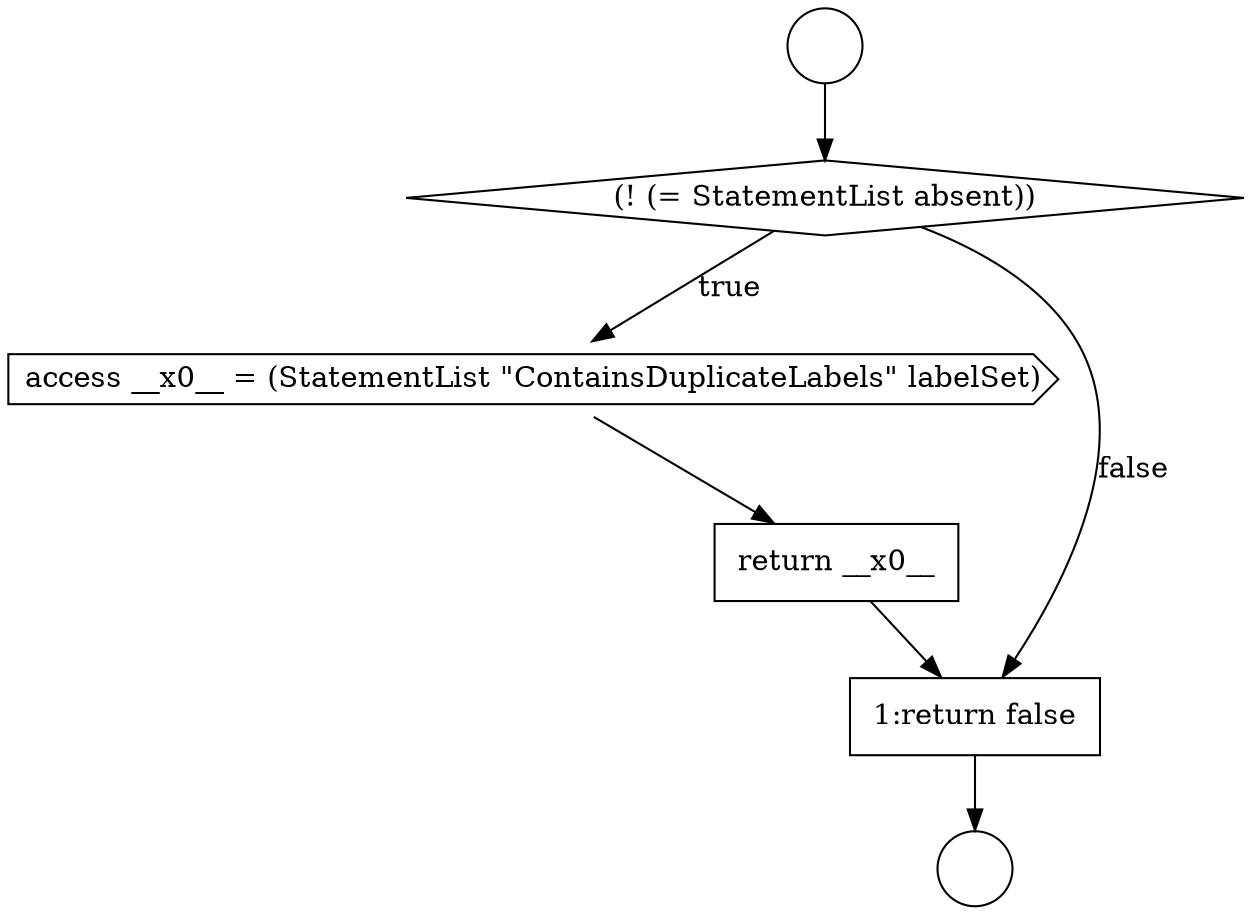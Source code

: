 digraph {
  node6923 [shape=circle label=" " color="black" fillcolor="white" style=filled]
  node6926 [shape=cds, label=<<font color="black">access __x0__ = (StatementList &quot;ContainsDuplicateLabels&quot; labelSet)</font>> color="black" fillcolor="white" style=filled]
  node6927 [shape=none, margin=0, label=<<font color="black">
    <table border="0" cellborder="1" cellspacing="0" cellpadding="10">
      <tr><td align="left">return __x0__</td></tr>
    </table>
  </font>> color="black" fillcolor="white" style=filled]
  node6928 [shape=none, margin=0, label=<<font color="black">
    <table border="0" cellborder="1" cellspacing="0" cellpadding="10">
      <tr><td align="left">1:return false</td></tr>
    </table>
  </font>> color="black" fillcolor="white" style=filled]
  node6924 [shape=circle label=" " color="black" fillcolor="white" style=filled]
  node6925 [shape=diamond, label=<<font color="black">(! (= StatementList absent))</font>> color="black" fillcolor="white" style=filled]
  node6928 -> node6924 [ color="black"]
  node6927 -> node6928 [ color="black"]
  node6926 -> node6927 [ color="black"]
  node6923 -> node6925 [ color="black"]
  node6925 -> node6926 [label=<<font color="black">true</font>> color="black"]
  node6925 -> node6928 [label=<<font color="black">false</font>> color="black"]
}
